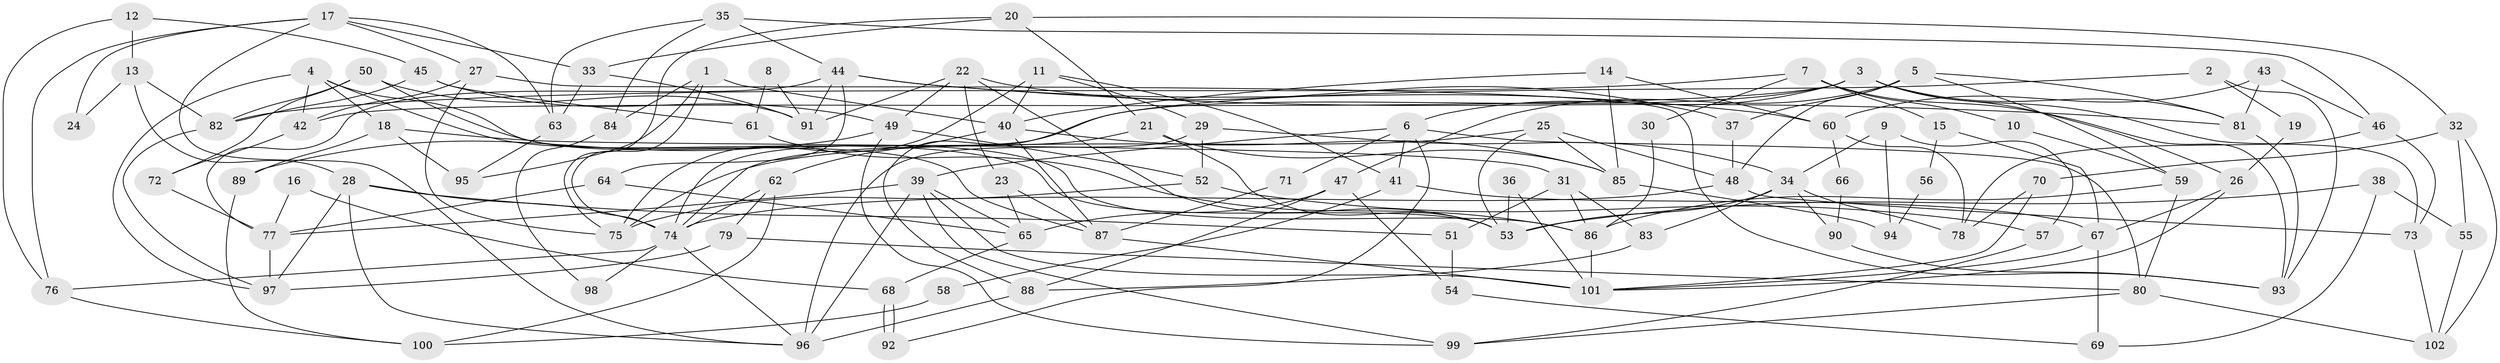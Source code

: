 // Generated by graph-tools (version 1.1) at 2025/02/03/09/25 03:02:04]
// undirected, 102 vertices, 204 edges
graph export_dot {
graph [start="1"]
  node [color=gray90,style=filled];
  1;
  2;
  3;
  4;
  5;
  6;
  7;
  8;
  9;
  10;
  11;
  12;
  13;
  14;
  15;
  16;
  17;
  18;
  19;
  20;
  21;
  22;
  23;
  24;
  25;
  26;
  27;
  28;
  29;
  30;
  31;
  32;
  33;
  34;
  35;
  36;
  37;
  38;
  39;
  40;
  41;
  42;
  43;
  44;
  45;
  46;
  47;
  48;
  49;
  50;
  51;
  52;
  53;
  54;
  55;
  56;
  57;
  58;
  59;
  60;
  61;
  62;
  63;
  64;
  65;
  66;
  67;
  68;
  69;
  70;
  71;
  72;
  73;
  74;
  75;
  76;
  77;
  78;
  79;
  80;
  81;
  82;
  83;
  84;
  85;
  86;
  87;
  88;
  89;
  90;
  91;
  92;
  93;
  94;
  95;
  96;
  97;
  98;
  99;
  100;
  101;
  102;
  1 -- 40;
  1 -- 74;
  1 -- 84;
  1 -- 95;
  2 -- 93;
  2 -- 74;
  2 -- 19;
  3 -- 26;
  3 -- 88;
  3 -- 6;
  3 -- 42;
  3 -- 73;
  3 -- 81;
  4 -- 42;
  4 -- 53;
  4 -- 18;
  4 -- 86;
  4 -- 97;
  5 -- 37;
  5 -- 48;
  5 -- 47;
  5 -- 59;
  5 -- 81;
  6 -- 39;
  6 -- 41;
  6 -- 71;
  6 -- 80;
  6 -- 92;
  7 -- 93;
  7 -- 82;
  7 -- 10;
  7 -- 15;
  7 -- 30;
  8 -- 91;
  8 -- 61;
  9 -- 57;
  9 -- 34;
  9 -- 94;
  10 -- 59;
  11 -- 40;
  11 -- 41;
  11 -- 29;
  11 -- 75;
  12 -- 76;
  12 -- 45;
  12 -- 13;
  13 -- 28;
  13 -- 24;
  13 -- 82;
  14 -- 85;
  14 -- 60;
  14 -- 40;
  15 -- 67;
  15 -- 56;
  16 -- 77;
  16 -- 68;
  17 -- 63;
  17 -- 96;
  17 -- 24;
  17 -- 27;
  17 -- 33;
  17 -- 76;
  18 -- 31;
  18 -- 89;
  18 -- 95;
  19 -- 26;
  20 -- 75;
  20 -- 33;
  20 -- 21;
  20 -- 32;
  21 -- 85;
  21 -- 53;
  21 -- 74;
  22 -- 53;
  22 -- 91;
  22 -- 23;
  22 -- 37;
  22 -- 49;
  23 -- 87;
  23 -- 65;
  25 -- 48;
  25 -- 75;
  25 -- 53;
  25 -- 85;
  26 -- 67;
  26 -- 101;
  27 -- 75;
  27 -- 42;
  27 -- 93;
  28 -- 97;
  28 -- 96;
  28 -- 51;
  28 -- 74;
  29 -- 34;
  29 -- 52;
  29 -- 96;
  30 -- 86;
  31 -- 83;
  31 -- 86;
  31 -- 51;
  32 -- 102;
  32 -- 55;
  32 -- 70;
  33 -- 91;
  33 -- 63;
  34 -- 78;
  34 -- 53;
  34 -- 83;
  34 -- 90;
  35 -- 44;
  35 -- 63;
  35 -- 46;
  35 -- 84;
  36 -- 53;
  36 -- 101;
  37 -- 48;
  38 -- 53;
  38 -- 55;
  38 -- 69;
  39 -- 96;
  39 -- 99;
  39 -- 65;
  39 -- 77;
  39 -- 101;
  40 -- 87;
  40 -- 62;
  40 -- 85;
  41 -- 67;
  41 -- 58;
  42 -- 72;
  43 -- 81;
  43 -- 60;
  43 -- 46;
  44 -- 77;
  44 -- 81;
  44 -- 60;
  44 -- 64;
  44 -- 91;
  45 -- 82;
  45 -- 49;
  45 -- 61;
  46 -- 73;
  46 -- 78;
  47 -- 65;
  47 -- 54;
  47 -- 88;
  48 -- 74;
  48 -- 73;
  49 -- 89;
  49 -- 52;
  49 -- 99;
  50 -- 82;
  50 -- 72;
  50 -- 87;
  50 -- 91;
  51 -- 54;
  52 -- 57;
  52 -- 75;
  54 -- 69;
  55 -- 102;
  56 -- 94;
  57 -- 99;
  58 -- 100;
  59 -- 80;
  59 -- 86;
  60 -- 78;
  60 -- 66;
  61 -- 86;
  62 -- 74;
  62 -- 79;
  62 -- 100;
  63 -- 95;
  64 -- 65;
  64 -- 77;
  65 -- 68;
  66 -- 90;
  67 -- 69;
  67 -- 101;
  68 -- 92;
  68 -- 92;
  70 -- 101;
  70 -- 78;
  71 -- 87;
  72 -- 77;
  73 -- 102;
  74 -- 76;
  74 -- 96;
  74 -- 98;
  76 -- 100;
  77 -- 97;
  79 -- 97;
  79 -- 80;
  80 -- 99;
  80 -- 102;
  81 -- 93;
  82 -- 97;
  83 -- 88;
  84 -- 98;
  85 -- 94;
  86 -- 101;
  87 -- 101;
  88 -- 96;
  89 -- 100;
  90 -- 93;
}
